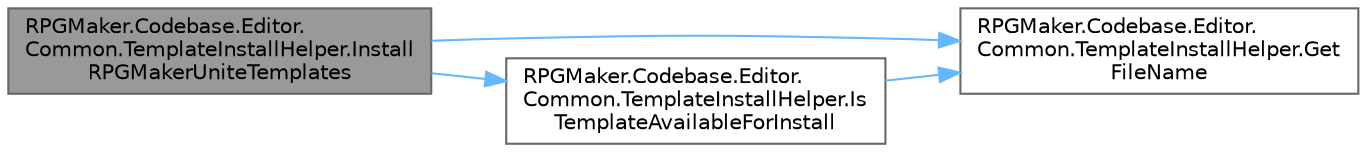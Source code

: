 digraph "RPGMaker.Codebase.Editor.Common.TemplateInstallHelper.InstallRPGMakerUniteTemplates"
{
 // LATEX_PDF_SIZE
  bgcolor="transparent";
  edge [fontname=Helvetica,fontsize=10,labelfontname=Helvetica,labelfontsize=10];
  node [fontname=Helvetica,fontsize=10,shape=box,height=0.2,width=0.4];
  rankdir="LR";
  Node1 [id="Node000001",label="RPGMaker.Codebase.Editor.\lCommon.TemplateInstallHelper.Install\lRPGMakerUniteTemplates",height=0.2,width=0.4,color="gray40", fillcolor="grey60", style="filled", fontcolor="black",tooltip="😁 テンプレート配置処理/Install template files to Unity"];
  Node1 -> Node2 [id="edge1_Node000001_Node000002",color="steelblue1",style="solid",tooltip=" "];
  Node2 [id="Node000002",label="RPGMaker.Codebase.Editor.\lCommon.TemplateInstallHelper.Get\lFileName",height=0.2,width=0.4,color="grey40", fillcolor="white", style="filled",URL="$da/d68/class_r_p_g_maker_1_1_codebase_1_1_editor_1_1_common_1_1_template_install_helper.html#a1e2050eddc3318b8f29c214d2b4649c2",tooltip="😁 ファイル名取得"];
  Node1 -> Node3 [id="edge2_Node000001_Node000003",color="steelblue1",style="solid",tooltip=" "];
  Node3 [id="Node000003",label="RPGMaker.Codebase.Editor.\lCommon.TemplateInstallHelper.Is\lTemplateAvailableForInstall",height=0.2,width=0.4,color="grey40", fillcolor="white", style="filled",URL="$da/d68/class_r_p_g_maker_1_1_codebase_1_1_editor_1_1_common_1_1_template_install_helper.html#a1961ac03bc5d36dd8ee3684c856f635e",tooltip="😁 インストールのためのテンプレート可用性か？"];
  Node3 -> Node2 [id="edge3_Node000003_Node000002",color="steelblue1",style="solid",tooltip=" "];
}
